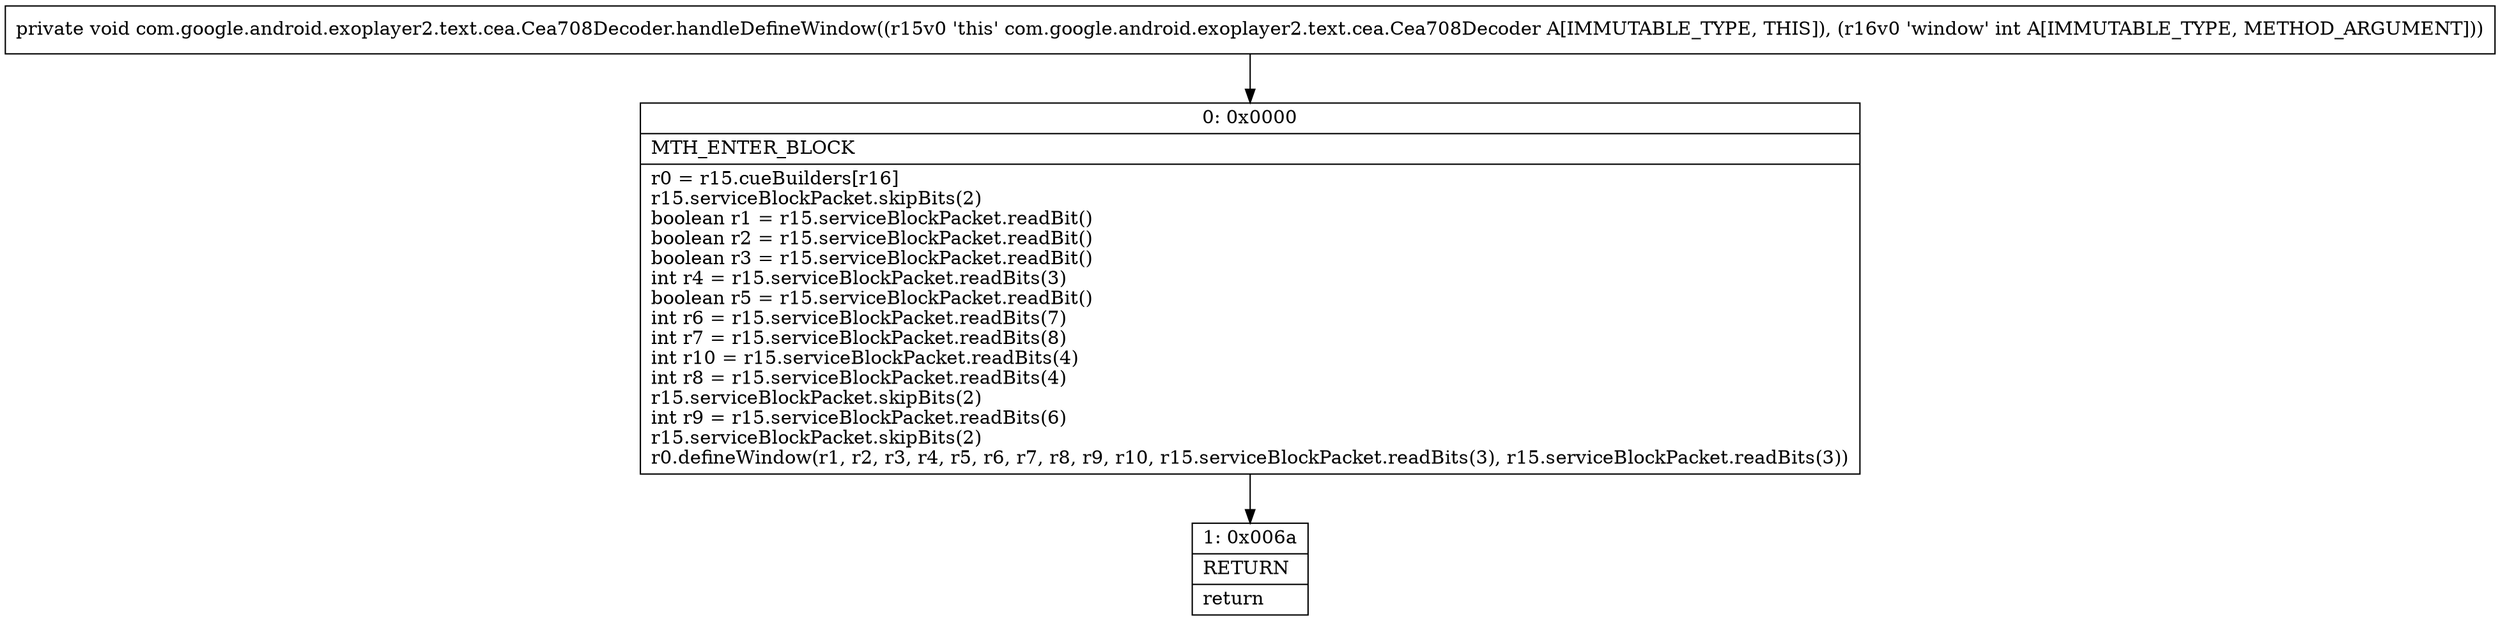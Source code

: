 digraph "CFG forcom.google.android.exoplayer2.text.cea.Cea708Decoder.handleDefineWindow(I)V" {
Node_0 [shape=record,label="{0\:\ 0x0000|MTH_ENTER_BLOCK\l|r0 = r15.cueBuilders[r16]\lr15.serviceBlockPacket.skipBits(2)\lboolean r1 = r15.serviceBlockPacket.readBit()\lboolean r2 = r15.serviceBlockPacket.readBit()\lboolean r3 = r15.serviceBlockPacket.readBit()\lint r4 = r15.serviceBlockPacket.readBits(3)\lboolean r5 = r15.serviceBlockPacket.readBit()\lint r6 = r15.serviceBlockPacket.readBits(7)\lint r7 = r15.serviceBlockPacket.readBits(8)\lint r10 = r15.serviceBlockPacket.readBits(4)\lint r8 = r15.serviceBlockPacket.readBits(4)\lr15.serviceBlockPacket.skipBits(2)\lint r9 = r15.serviceBlockPacket.readBits(6)\lr15.serviceBlockPacket.skipBits(2)\lr0.defineWindow(r1, r2, r3, r4, r5, r6, r7, r8, r9, r10, r15.serviceBlockPacket.readBits(3), r15.serviceBlockPacket.readBits(3))\l}"];
Node_1 [shape=record,label="{1\:\ 0x006a|RETURN\l|return\l}"];
MethodNode[shape=record,label="{private void com.google.android.exoplayer2.text.cea.Cea708Decoder.handleDefineWindow((r15v0 'this' com.google.android.exoplayer2.text.cea.Cea708Decoder A[IMMUTABLE_TYPE, THIS]), (r16v0 'window' int A[IMMUTABLE_TYPE, METHOD_ARGUMENT])) }"];
MethodNode -> Node_0;
Node_0 -> Node_1;
}

